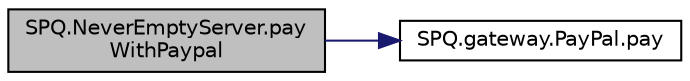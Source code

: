 digraph "SPQ.NeverEmptyServer.payWithPaypal"
{
  edge [fontname="Helvetica",fontsize="10",labelfontname="Helvetica",labelfontsize="10"];
  node [fontname="Helvetica",fontsize="10",shape=record];
  rankdir="LR";
  Node22 [label="SPQ.NeverEmptyServer.pay\lWithPaypal",height=0.2,width=0.4,color="black", fillcolor="grey75", style="filled", fontcolor="black"];
  Node22 -> Node23 [color="midnightblue",fontsize="10",style="solid"];
  Node23 [label="SPQ.gateway.PayPal.pay",height=0.2,width=0.4,color="black", fillcolor="white", style="filled",URL="$class_s_p_q_1_1gateway_1_1_pay_pal.html#a4f12e3d9fd7cc1ebf54e885df464f1d4"];
}
